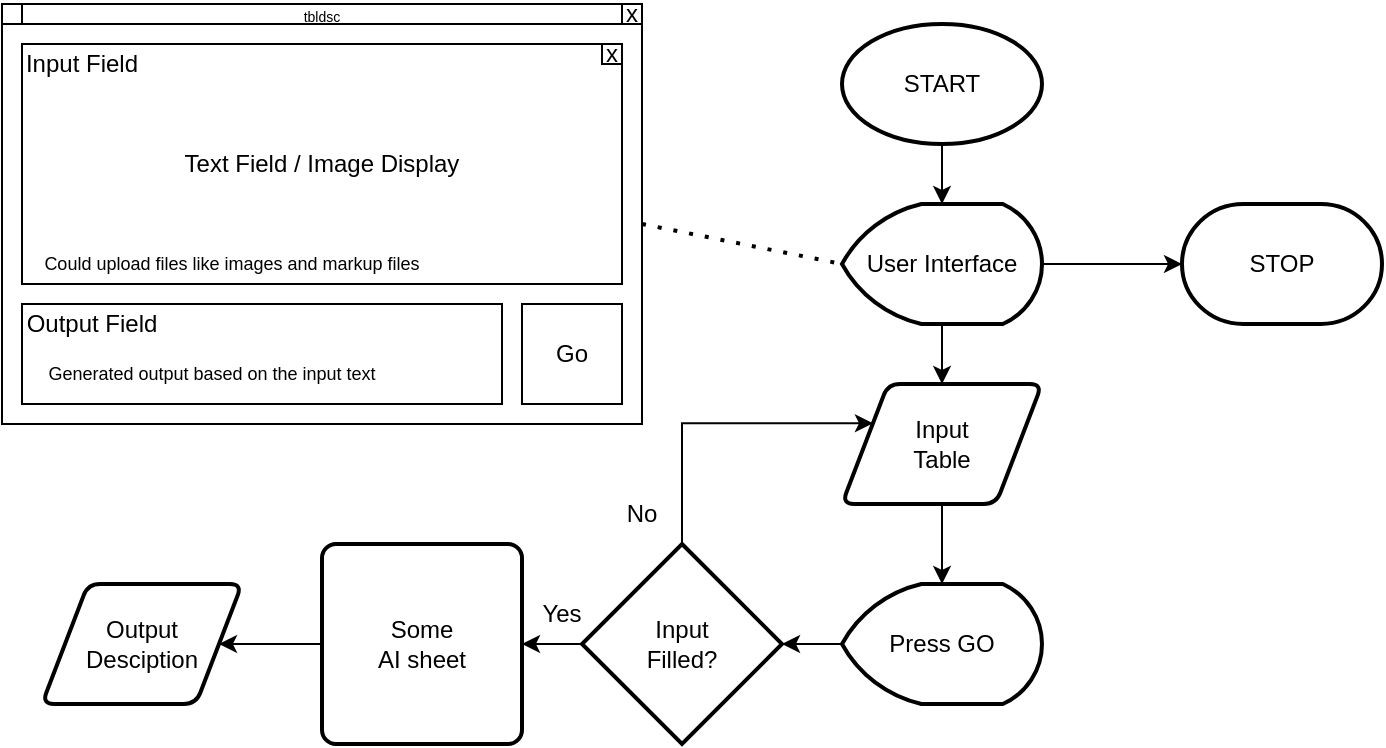 <mxfile version="24.5.5" type="device">
  <diagram name="Page-1" id="AmWRJgyGzTnkkpJVR9lQ">
    <mxGraphModel dx="753" dy="410" grid="1" gridSize="10" guides="1" tooltips="1" connect="1" arrows="1" fold="1" page="1" pageScale="1" pageWidth="850" pageHeight="1100" math="0" shadow="0">
      <root>
        <mxCell id="0" />
        <mxCell id="1" parent="0" />
        <mxCell id="chOfGkjkV9inJ0dJJ7lT-2" value="START" style="strokeWidth=2;html=1;shape=mxgraph.flowchart.start_1;whiteSpace=wrap;" vertex="1" parent="1">
          <mxGeometry x="460" y="40" width="100" height="60" as="geometry" />
        </mxCell>
        <mxCell id="chOfGkjkV9inJ0dJJ7lT-36" style="edgeStyle=orthogonalEdgeStyle;rounded=0;orthogonalLoop=1;jettySize=auto;html=1;entryX=0.5;entryY=0;entryDx=0;entryDy=0;" edge="1" parent="1" source="chOfGkjkV9inJ0dJJ7lT-3" target="chOfGkjkV9inJ0dJJ7lT-32">
          <mxGeometry relative="1" as="geometry" />
        </mxCell>
        <mxCell id="chOfGkjkV9inJ0dJJ7lT-3" value="User Interface" style="strokeWidth=2;html=1;shape=mxgraph.flowchart.display;whiteSpace=wrap;" vertex="1" parent="1">
          <mxGeometry x="460" y="130" width="100" height="60" as="geometry" />
        </mxCell>
        <mxCell id="chOfGkjkV9inJ0dJJ7lT-5" value="" style="rounded=0;whiteSpace=wrap;html=1;" vertex="1" parent="1">
          <mxGeometry x="40" y="40" width="320" height="200" as="geometry" />
        </mxCell>
        <mxCell id="chOfGkjkV9inJ0dJJ7lT-7" value="Text Field / Image Display" style="rounded=0;whiteSpace=wrap;html=1;" vertex="1" parent="1">
          <mxGeometry x="50" y="50" width="300" height="120" as="geometry" />
        </mxCell>
        <mxCell id="chOfGkjkV9inJ0dJJ7lT-8" value="" style="rounded=0;whiteSpace=wrap;html=1;" vertex="1" parent="1">
          <mxGeometry x="50" y="180" width="240" height="50" as="geometry" />
        </mxCell>
        <mxCell id="chOfGkjkV9inJ0dJJ7lT-9" value="Go" style="rounded=0;whiteSpace=wrap;html=1;" vertex="1" parent="1">
          <mxGeometry x="300" y="180" width="50" height="50" as="geometry" />
        </mxCell>
        <mxCell id="chOfGkjkV9inJ0dJJ7lT-10" value="Could upload files like images and markup files" style="text;html=1;align=center;verticalAlign=middle;whiteSpace=wrap;rounded=0;fontSize=9;" vertex="1" parent="1">
          <mxGeometry x="60" y="155" width="190" height="10" as="geometry" />
        </mxCell>
        <mxCell id="chOfGkjkV9inJ0dJJ7lT-11" value="x" style="rounded=0;whiteSpace=wrap;html=1;" vertex="1" parent="1">
          <mxGeometry x="340" y="50" width="10" height="10" as="geometry" />
        </mxCell>
        <mxCell id="chOfGkjkV9inJ0dJJ7lT-12" value="Input Field" style="text;html=1;align=center;verticalAlign=middle;whiteSpace=wrap;rounded=0;" vertex="1" parent="1">
          <mxGeometry x="50" y="50" width="60" height="20" as="geometry" />
        </mxCell>
        <mxCell id="chOfGkjkV9inJ0dJJ7lT-13" value="Output Field" style="text;html=1;align=center;verticalAlign=middle;whiteSpace=wrap;rounded=0;" vertex="1" parent="1">
          <mxGeometry x="50" y="180" width="70" height="20" as="geometry" />
        </mxCell>
        <mxCell id="chOfGkjkV9inJ0dJJ7lT-14" value="Generated output based on the input text" style="text;html=1;align=center;verticalAlign=middle;whiteSpace=wrap;rounded=0;fontSize=9;" vertex="1" parent="1">
          <mxGeometry x="60" y="210" width="170" height="10" as="geometry" />
        </mxCell>
        <mxCell id="chOfGkjkV9inJ0dJJ7lT-15" value="&lt;font style=&quot;font-size: 7px;&quot;&gt;tbldsc&lt;/font&gt;" style="rounded=0;whiteSpace=wrap;html=1;" vertex="1" parent="1">
          <mxGeometry x="40" y="30" width="320" height="10" as="geometry" />
        </mxCell>
        <mxCell id="chOfGkjkV9inJ0dJJ7lT-16" value="x" style="rounded=0;whiteSpace=wrap;html=1;" vertex="1" parent="1">
          <mxGeometry x="350" y="30" width="10" height="10" as="geometry" />
        </mxCell>
        <mxCell id="chOfGkjkV9inJ0dJJ7lT-17" value="" style="rounded=0;whiteSpace=wrap;html=1;" vertex="1" parent="1">
          <mxGeometry x="40" y="30" width="10" height="10" as="geometry" />
        </mxCell>
        <mxCell id="chOfGkjkV9inJ0dJJ7lT-20" value="" style="endArrow=none;dashed=1;html=1;dashPattern=1 3;strokeWidth=2;rounded=0;entryX=0;entryY=0.5;entryDx=0;entryDy=0;entryPerimeter=0;exitX=1;exitY=0.5;exitDx=0;exitDy=0;" edge="1" parent="1" source="chOfGkjkV9inJ0dJJ7lT-5" target="chOfGkjkV9inJ0dJJ7lT-3">
          <mxGeometry width="50" height="50" relative="1" as="geometry">
            <mxPoint x="300" y="140" as="sourcePoint" />
            <mxPoint x="350" y="90" as="targetPoint" />
          </mxGeometry>
        </mxCell>
        <mxCell id="chOfGkjkV9inJ0dJJ7lT-23" style="edgeStyle=orthogonalEdgeStyle;rounded=0;orthogonalLoop=1;jettySize=auto;html=1;entryX=0.5;entryY=0;entryDx=0;entryDy=0;entryPerimeter=0;" edge="1" parent="1" source="chOfGkjkV9inJ0dJJ7lT-2" target="chOfGkjkV9inJ0dJJ7lT-3">
          <mxGeometry relative="1" as="geometry" />
        </mxCell>
        <mxCell id="chOfGkjkV9inJ0dJJ7lT-38" style="edgeStyle=orthogonalEdgeStyle;rounded=0;orthogonalLoop=1;jettySize=auto;html=1;entryX=1;entryY=0.5;entryDx=0;entryDy=0;" edge="1" parent="1" source="chOfGkjkV9inJ0dJJ7lT-25" target="chOfGkjkV9inJ0dJJ7lT-37">
          <mxGeometry relative="1" as="geometry" />
        </mxCell>
        <mxCell id="chOfGkjkV9inJ0dJJ7lT-25" value="&lt;div&gt;Some&lt;/div&gt;&lt;div&gt;AI sheet&lt;br&gt;&lt;/div&gt;" style="rounded=1;whiteSpace=wrap;html=1;absoluteArcSize=1;arcSize=14;strokeWidth=2;" vertex="1" parent="1">
          <mxGeometry x="200" y="300" width="100" height="100" as="geometry" />
        </mxCell>
        <mxCell id="chOfGkjkV9inJ0dJJ7lT-26" value="STOP" style="strokeWidth=2;html=1;shape=mxgraph.flowchart.terminator;whiteSpace=wrap;" vertex="1" parent="1">
          <mxGeometry x="630" y="130" width="100" height="60" as="geometry" />
        </mxCell>
        <mxCell id="chOfGkjkV9inJ0dJJ7lT-27" style="edgeStyle=orthogonalEdgeStyle;rounded=0;orthogonalLoop=1;jettySize=auto;html=1;entryX=0;entryY=0.5;entryDx=0;entryDy=0;entryPerimeter=0;" edge="1" parent="1" source="chOfGkjkV9inJ0dJJ7lT-3" target="chOfGkjkV9inJ0dJJ7lT-26">
          <mxGeometry relative="1" as="geometry" />
        </mxCell>
        <mxCell id="chOfGkjkV9inJ0dJJ7lT-44" style="edgeStyle=orthogonalEdgeStyle;rounded=0;orthogonalLoop=1;jettySize=auto;html=1;entryX=0;entryY=0.25;entryDx=0;entryDy=0;" edge="1" parent="1" source="chOfGkjkV9inJ0dJJ7lT-28" target="chOfGkjkV9inJ0dJJ7lT-32">
          <mxGeometry relative="1" as="geometry">
            <mxPoint x="380" y="240.0" as="targetPoint" />
            <Array as="points">
              <mxPoint x="380" y="240" />
            </Array>
          </mxGeometry>
        </mxCell>
        <mxCell id="chOfGkjkV9inJ0dJJ7lT-45" style="edgeStyle=orthogonalEdgeStyle;rounded=0;orthogonalLoop=1;jettySize=auto;html=1;entryX=1;entryY=0.5;entryDx=0;entryDy=0;" edge="1" parent="1" source="chOfGkjkV9inJ0dJJ7lT-28" target="chOfGkjkV9inJ0dJJ7lT-25">
          <mxGeometry relative="1" as="geometry" />
        </mxCell>
        <mxCell id="chOfGkjkV9inJ0dJJ7lT-28" value="&lt;div&gt;Input&lt;/div&gt;&lt;div&gt;Filled?&lt;br&gt;&lt;/div&gt;" style="strokeWidth=2;html=1;shape=mxgraph.flowchart.decision;whiteSpace=wrap;" vertex="1" parent="1">
          <mxGeometry x="330" y="300" width="100" height="100" as="geometry" />
        </mxCell>
        <mxCell id="chOfGkjkV9inJ0dJJ7lT-42" style="edgeStyle=orthogonalEdgeStyle;rounded=0;orthogonalLoop=1;jettySize=auto;html=1;" edge="1" parent="1" source="chOfGkjkV9inJ0dJJ7lT-32" target="chOfGkjkV9inJ0dJJ7lT-41">
          <mxGeometry relative="1" as="geometry" />
        </mxCell>
        <mxCell id="chOfGkjkV9inJ0dJJ7lT-32" value="&lt;div&gt;Input&lt;/div&gt;&lt;div&gt;Table&lt;br&gt;&lt;/div&gt;" style="shape=parallelogram;html=1;strokeWidth=2;perimeter=parallelogramPerimeter;whiteSpace=wrap;rounded=1;arcSize=12;size=0.23;" vertex="1" parent="1">
          <mxGeometry x="460" y="220" width="100" height="60" as="geometry" />
        </mxCell>
        <mxCell id="chOfGkjkV9inJ0dJJ7lT-37" value="&lt;div&gt;Output&lt;/div&gt;&lt;div&gt;Desciption&lt;br&gt;&lt;/div&gt;" style="shape=parallelogram;html=1;strokeWidth=2;perimeter=parallelogramPerimeter;whiteSpace=wrap;rounded=1;arcSize=12;size=0.23;" vertex="1" parent="1">
          <mxGeometry x="60" y="320" width="100" height="60" as="geometry" />
        </mxCell>
        <mxCell id="chOfGkjkV9inJ0dJJ7lT-39" value="Yes" style="text;html=1;align=center;verticalAlign=middle;whiteSpace=wrap;rounded=0;" vertex="1" parent="1">
          <mxGeometry x="290" y="320" width="60" height="30" as="geometry" />
        </mxCell>
        <mxCell id="chOfGkjkV9inJ0dJJ7lT-40" value="No" style="text;html=1;align=center;verticalAlign=middle;whiteSpace=wrap;rounded=0;" vertex="1" parent="1">
          <mxGeometry x="330" y="270" width="60" height="30" as="geometry" />
        </mxCell>
        <mxCell id="chOfGkjkV9inJ0dJJ7lT-43" style="edgeStyle=orthogonalEdgeStyle;rounded=0;orthogonalLoop=1;jettySize=auto;html=1;" edge="1" parent="1" source="chOfGkjkV9inJ0dJJ7lT-41" target="chOfGkjkV9inJ0dJJ7lT-28">
          <mxGeometry relative="1" as="geometry" />
        </mxCell>
        <mxCell id="chOfGkjkV9inJ0dJJ7lT-41" value="Press GO" style="strokeWidth=2;html=1;shape=mxgraph.flowchart.display;whiteSpace=wrap;" vertex="1" parent="1">
          <mxGeometry x="460" y="320" width="100" height="60" as="geometry" />
        </mxCell>
      </root>
    </mxGraphModel>
  </diagram>
</mxfile>
